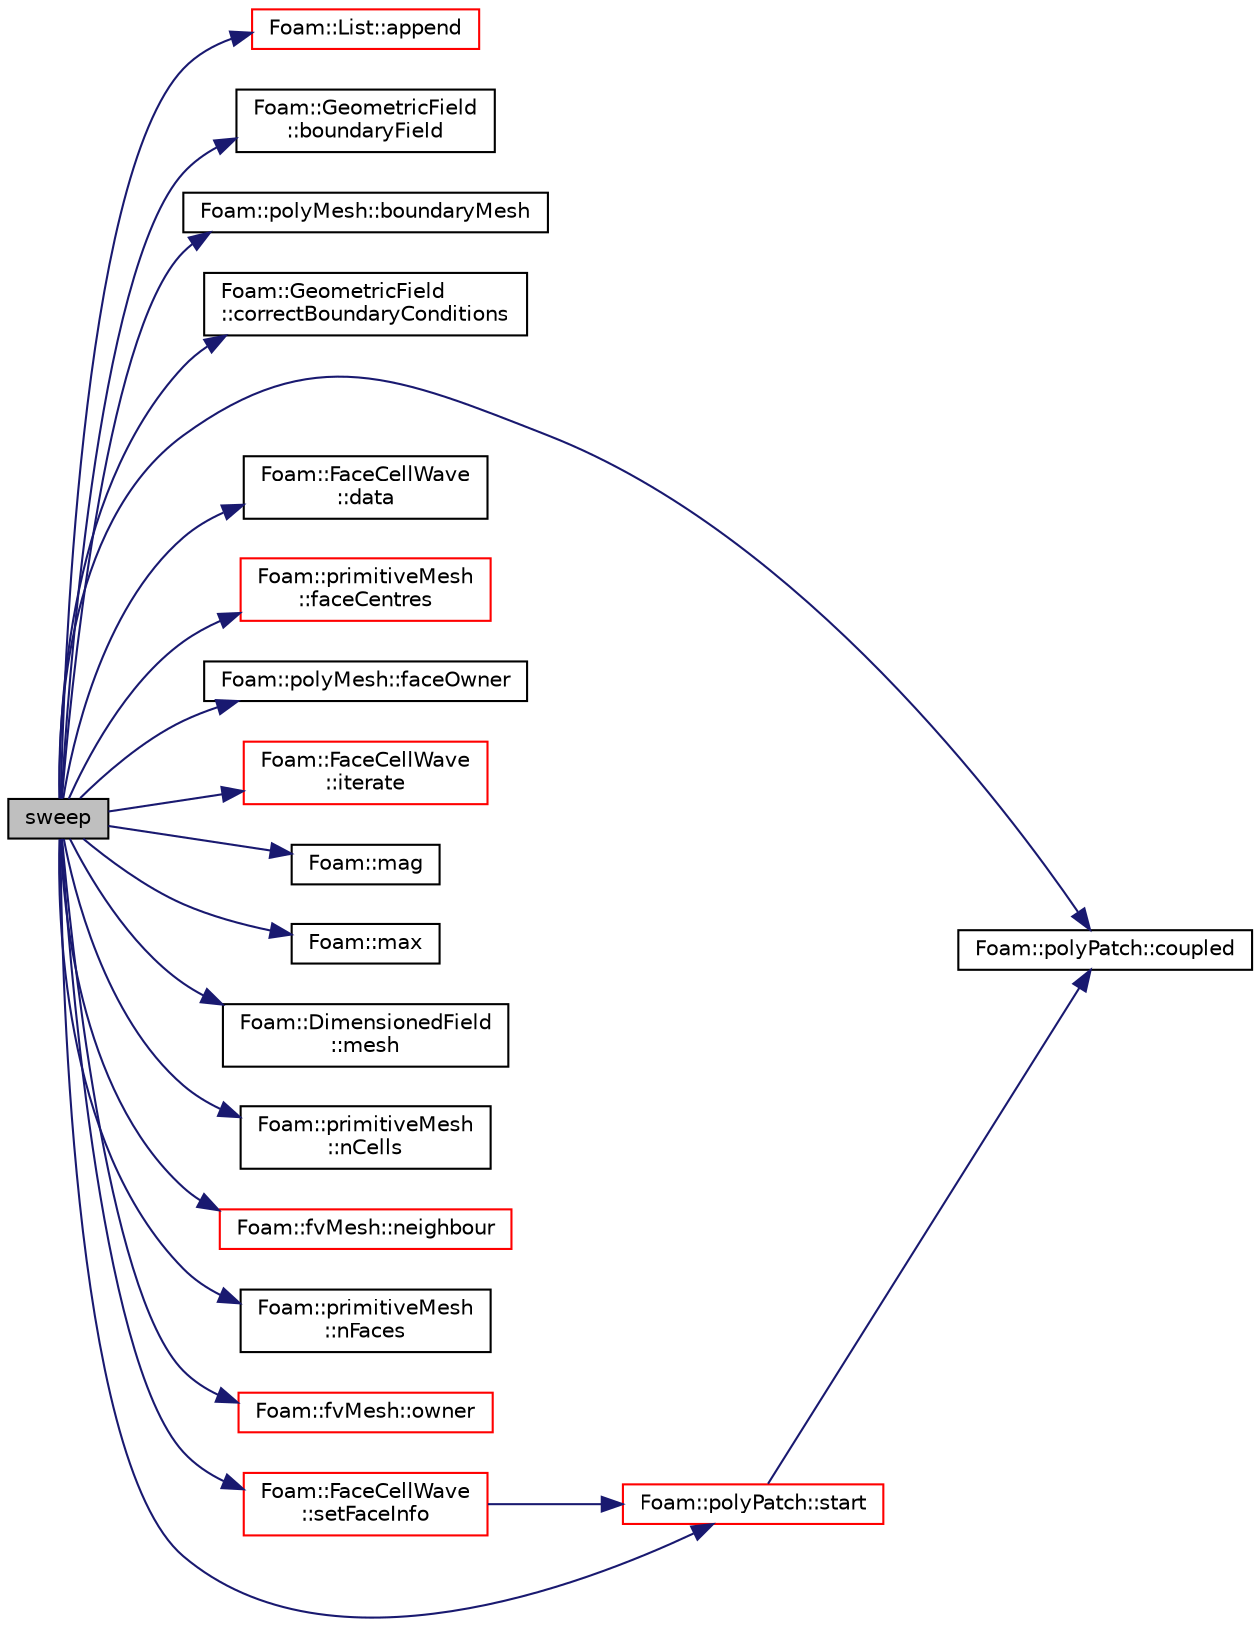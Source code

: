 digraph "sweep"
{
  bgcolor="transparent";
  edge [fontname="Helvetica",fontsize="10",labelfontname="Helvetica",labelfontsize="10"];
  node [fontname="Helvetica",fontsize="10",shape=record];
  rankdir="LR";
  Node1 [label="sweep",height=0.2,width=0.4,color="black", fillcolor="grey75", style="filled", fontcolor="black"];
  Node1 -> Node2 [color="midnightblue",fontsize="10",style="solid",fontname="Helvetica"];
  Node2 [label="Foam::List::append",height=0.2,width=0.4,color="red",URL="$a01387.html#a399dd2bf0d9a32016717dc90126f016b",tooltip="Append an element at the end of the list. "];
  Node1 -> Node3 [color="midnightblue",fontsize="10",style="solid",fontname="Helvetica"];
  Node3 [label="Foam::GeometricField\l::boundaryField",height=0.2,width=0.4,color="black",URL="$a00934.html#a3c6c1a789b48ea0c5e8bff64f9c14f2d",tooltip="Return reference to GeometricBoundaryField. "];
  Node1 -> Node4 [color="midnightblue",fontsize="10",style="solid",fontname="Helvetica"];
  Node4 [label="Foam::polyMesh::boundaryMesh",height=0.2,width=0.4,color="black",URL="$a01949.html#a6b7f5ba89250dbd7a1c6c7860ab60fe3",tooltip="Return boundary mesh. "];
  Node1 -> Node5 [color="midnightblue",fontsize="10",style="solid",fontname="Helvetica"];
  Node5 [label="Foam::GeometricField\l::correctBoundaryConditions",height=0.2,width=0.4,color="black",URL="$a00934.html#acaf6878ef900e593c4b20812f1b567d6",tooltip="Correct boundary field. "];
  Node1 -> Node6 [color="midnightblue",fontsize="10",style="solid",fontname="Helvetica"];
  Node6 [label="Foam::polyPatch::coupled",height=0.2,width=0.4,color="black",URL="$a01967.html#acffd678e538fc569f301aacdb4f019b7",tooltip="Return true if this patch is geometrically coupled (i.e. faces and. "];
  Node1 -> Node7 [color="midnightblue",fontsize="10",style="solid",fontname="Helvetica"];
  Node7 [label="Foam::FaceCellWave\l::data",height=0.2,width=0.4,color="black",URL="$a00731.html#af78cdd5c550b4c11f0b8b82154d09496",tooltip="Additional data to be passed into container. "];
  Node1 -> Node8 [color="midnightblue",fontsize="10",style="solid",fontname="Helvetica"];
  Node8 [label="Foam::primitiveMesh\l::faceCentres",height=0.2,width=0.4,color="red",URL="$a02001.html#a56749206c7d38a4c3cfbf4103547e555"];
  Node1 -> Node9 [color="midnightblue",fontsize="10",style="solid",fontname="Helvetica"];
  Node9 [label="Foam::polyMesh::faceOwner",height=0.2,width=0.4,color="black",URL="$a01949.html#a6d4def83436c9aa4dc68e8e42c5cf268",tooltip="Return face owner. "];
  Node1 -> Node10 [color="midnightblue",fontsize="10",style="solid",fontname="Helvetica"];
  Node10 [label="Foam::FaceCellWave\l::iterate",height=0.2,width=0.4,color="red",URL="$a00731.html#a8f898fd0e592fd902741616e1f087497",tooltip="Iterate until no changes or maxIter reached. Returns actual. "];
  Node1 -> Node11 [color="midnightblue",fontsize="10",style="solid",fontname="Helvetica"];
  Node11 [label="Foam::mag",height=0.2,width=0.4,color="black",URL="$a10958.html#a929da2a3fdcf3dacbbe0487d3a330dae"];
  Node1 -> Node12 [color="midnightblue",fontsize="10",style="solid",fontname="Helvetica"];
  Node12 [label="Foam::max",height=0.2,width=0.4,color="black",URL="$a10958.html#ac993e906cf2774ae77e666bc24e81733"];
  Node1 -> Node13 [color="midnightblue",fontsize="10",style="solid",fontname="Helvetica"];
  Node13 [label="Foam::DimensionedField\l::mesh",height=0.2,width=0.4,color="black",URL="$a00540.html#abdefa6904b53f35c49185ee1cb3d1800",tooltip="Return mesh. "];
  Node1 -> Node14 [color="midnightblue",fontsize="10",style="solid",fontname="Helvetica"];
  Node14 [label="Foam::primitiveMesh\l::nCells",height=0.2,width=0.4,color="black",URL="$a02001.html#ae79b5e96cf8d9a4e6b3993e6f2709374"];
  Node1 -> Node15 [color="midnightblue",fontsize="10",style="solid",fontname="Helvetica"];
  Node15 [label="Foam::fvMesh::neighbour",height=0.2,width=0.4,color="red",URL="$a00889.html#a942a1cffef163625ee3408ae1f057dec",tooltip="Internal face neighbour. "];
  Node1 -> Node16 [color="midnightblue",fontsize="10",style="solid",fontname="Helvetica"];
  Node16 [label="Foam::primitiveMesh\l::nFaces",height=0.2,width=0.4,color="black",URL="$a02001.html#a9be088de373a98524a153de7da0e92e8"];
  Node1 -> Node17 [color="midnightblue",fontsize="10",style="solid",fontname="Helvetica"];
  Node17 [label="Foam::fvMesh::owner",height=0.2,width=0.4,color="red",URL="$a00889.html#a81b70644afb4bbfce365e57592142fcc",tooltip="Internal face owner. "];
  Node1 -> Node18 [color="midnightblue",fontsize="10",style="solid",fontname="Helvetica"];
  Node18 [label="Foam::FaceCellWave\l::setFaceInfo",height=0.2,width=0.4,color="red",URL="$a00731.html#a4dfc64d9c6a80650006ac5ab728f95b0",tooltip="Set initial changed faces. "];
  Node18 -> Node19 [color="midnightblue",fontsize="10",style="solid",fontname="Helvetica"];
  Node19 [label="Foam::polyPatch::start",height=0.2,width=0.4,color="red",URL="$a01967.html#a861f370e41af7d54d7ff91da65de6e6a",tooltip="Return start label of this patch in the polyMesh face list. "];
  Node19 -> Node6 [color="midnightblue",fontsize="10",style="solid",fontname="Helvetica"];
  Node1 -> Node19 [color="midnightblue",fontsize="10",style="solid",fontname="Helvetica"];
}
